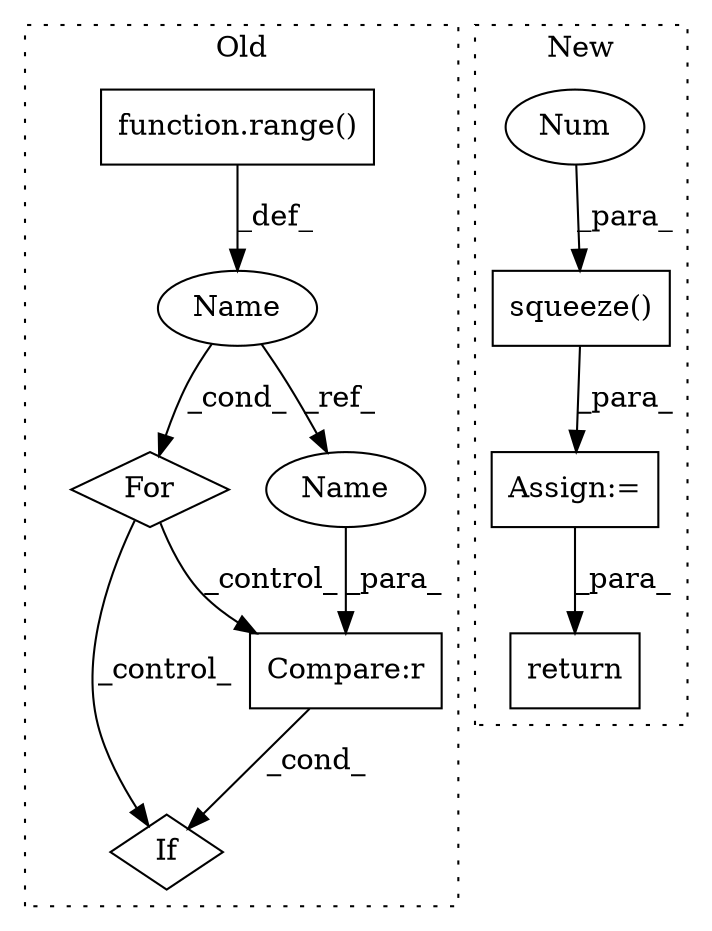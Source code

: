 digraph G {
subgraph cluster0 {
1 [label="function.range()" a="75" s="10021,10046" l="6,1" shape="box"];
3 [label="For" a="107" s="10005,10047" l="4,14" shape="diamond"];
6 [label="If" a="96" s="10061" l="3" shape="diamond"];
7 [label="Name" a="87" s="10009" l="8" shape="ellipse"];
8 [label="Compare:r" a="40" s="10064" l="39" shape="box"];
10 [label="Name" a="87" s="10064" l="8" shape="ellipse"];
label = "Old";
style="dotted";
}
subgraph cluster1 {
2 [label="squeeze()" a="75" s="9781,9841" l="59,1" shape="box"];
4 [label="Assign:=" a="68" s="9778" l="3" shape="box"];
5 [label="Num" a="76" s="9840" l="1" shape="ellipse"];
9 [label="return" a="93" s="9851" l="7" shape="box"];
label = "New";
style="dotted";
}
1 -> 7 [label="_def_"];
2 -> 4 [label="_para_"];
3 -> 8 [label="_control_"];
3 -> 6 [label="_control_"];
4 -> 9 [label="_para_"];
5 -> 2 [label="_para_"];
7 -> 10 [label="_ref_"];
7 -> 3 [label="_cond_"];
8 -> 6 [label="_cond_"];
10 -> 8 [label="_para_"];
}